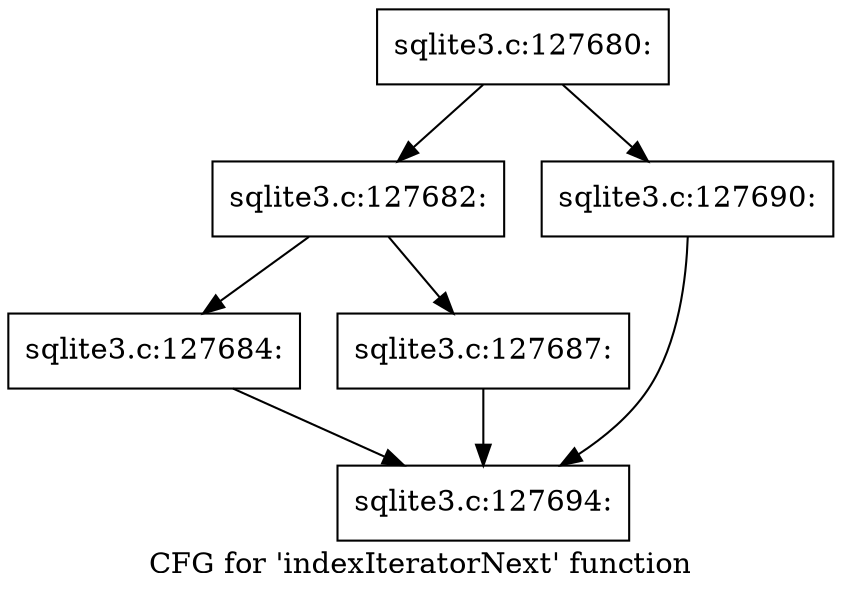 digraph "CFG for 'indexIteratorNext' function" {
	label="CFG for 'indexIteratorNext' function";

	Node0x55c0f9fbb620 [shape=record,label="{sqlite3.c:127680:}"];
	Node0x55c0f9fbb620 -> Node0x55c0f9fbba80;
	Node0x55c0f9fbb620 -> Node0x55c0f9fbbb20;
	Node0x55c0f9fbba80 [shape=record,label="{sqlite3.c:127682:}"];
	Node0x55c0f9fbba80 -> Node0x55c0f9fbea80;
	Node0x55c0f9fbba80 -> Node0x55c0f9fbead0;
	Node0x55c0f9fbea80 [shape=record,label="{sqlite3.c:127684:}"];
	Node0x55c0f9fbea80 -> Node0x55c0f9fbb7a0;
	Node0x55c0f9fbead0 [shape=record,label="{sqlite3.c:127687:}"];
	Node0x55c0f9fbead0 -> Node0x55c0f9fbb7a0;
	Node0x55c0f9fbbb20 [shape=record,label="{sqlite3.c:127690:}"];
	Node0x55c0f9fbbb20 -> Node0x55c0f9fbb7a0;
	Node0x55c0f9fbb7a0 [shape=record,label="{sqlite3.c:127694:}"];
}
